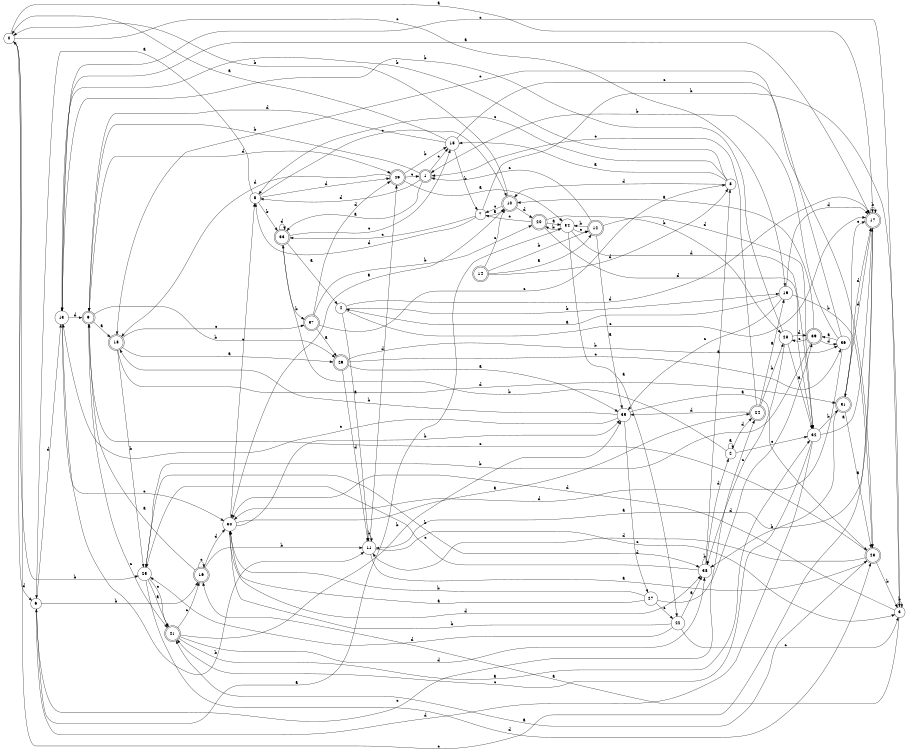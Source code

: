 digraph n32_7 {
__start0 [label="" shape="none"];

rankdir=LR;
size="8,5";

s0 [style="filled", color="black", fillcolor="white" shape="circle", label="0"];
s1 [style="rounded,filled", color="black", fillcolor="white" shape="doublecircle", label="1"];
s2 [style="filled", color="black", fillcolor="white" shape="circle", label="2"];
s3 [style="filled", color="black", fillcolor="white" shape="circle", label="3"];
s4 [style="filled", color="black", fillcolor="white" shape="circle", label="4"];
s5 [style="filled", color="black", fillcolor="white" shape="circle", label="5"];
s6 [style="filled", color="black", fillcolor="white" shape="circle", label="6"];
s7 [style="filled", color="black", fillcolor="white" shape="circle", label="7"];
s8 [style="filled", color="black", fillcolor="white" shape="circle", label="8"];
s9 [style="rounded,filled", color="black", fillcolor="white" shape="doublecircle", label="9"];
s10 [style="rounded,filled", color="black", fillcolor="white" shape="doublecircle", label="10"];
s11 [style="filled", color="black", fillcolor="white" shape="circle", label="11"];
s12 [style="rounded,filled", color="black", fillcolor="white" shape="doublecircle", label="12"];
s13 [style="filled", color="black", fillcolor="white" shape="circle", label="13"];
s14 [style="rounded,filled", color="black", fillcolor="white" shape="doublecircle", label="14"];
s15 [style="filled", color="black", fillcolor="white" shape="circle", label="15"];
s16 [style="rounded,filled", color="black", fillcolor="white" shape="doublecircle", label="16"];
s17 [style="rounded,filled", color="black", fillcolor="white" shape="doublecircle", label="17"];
s18 [style="rounded,filled", color="black", fillcolor="white" shape="doublecircle", label="18"];
s19 [style="filled", color="black", fillcolor="white" shape="circle", label="19"];
s20 [style="rounded,filled", color="black", fillcolor="white" shape="doublecircle", label="20"];
s21 [style="rounded,filled", color="black", fillcolor="white" shape="doublecircle", label="21"];
s22 [style="filled", color="black", fillcolor="white" shape="circle", label="22"];
s23 [style="rounded,filled", color="black", fillcolor="white" shape="doublecircle", label="23"];
s24 [style="rounded,filled", color="black", fillcolor="white" shape="doublecircle", label="24"];
s25 [style="filled", color="black", fillcolor="white" shape="circle", label="25"];
s26 [style="rounded,filled", color="black", fillcolor="white" shape="doublecircle", label="26"];
s27 [style="filled", color="black", fillcolor="white" shape="circle", label="27"];
s28 [style="filled", color="black", fillcolor="white" shape="circle", label="28"];
s29 [style="rounded,filled", color="black", fillcolor="white" shape="doublecircle", label="29"];
s30 [style="filled", color="black", fillcolor="white" shape="circle", label="30"];
s31 [style="rounded,filled", color="black", fillcolor="white" shape="doublecircle", label="31"];
s32 [style="filled", color="black", fillcolor="white" shape="circle", label="32"];
s33 [style="rounded,filled", color="black", fillcolor="white" shape="doublecircle", label="33"];
s34 [style="filled", color="black", fillcolor="white" shape="circle", label="34"];
s35 [style="filled", color="black", fillcolor="white" shape="circle", label="35"];
s36 [style="filled", color="black", fillcolor="white" shape="circle", label="36"];
s37 [style="rounded,filled", color="black", fillcolor="white" shape="doublecircle", label="37"];
s38 [style="filled", color="black", fillcolor="white" shape="circle", label="38"];
s39 [style="rounded,filled", color="black", fillcolor="white" shape="doublecircle", label="39"];
s0 -> s17 [label="a"];
s0 -> s25 [label="b"];
s0 -> s19 [label="c"];
s0 -> s6 [label="d"];
s1 -> s33 [label="a"];
s1 -> s9 [label="b"];
s1 -> s15 [label="c"];
s1 -> s5 [label="d"];
s2 -> s2 [label="a"];
s2 -> s33 [label="b"];
s2 -> s32 [label="c"];
s2 -> s24 [label="d"];
s3 -> s16 [label="a"];
s3 -> s3 [label="b"];
s3 -> s13 [label="c"];
s3 -> s30 [label="d"];
s4 -> s11 [label="a"];
s4 -> s19 [label="b"];
s4 -> s17 [label="c"];
s4 -> s17 [label="d"];
s5 -> s6 [label="a"];
s5 -> s33 [label="b"];
s5 -> s10 [label="c"];
s5 -> s26 [label="d"];
s6 -> s34 [label="a"];
s6 -> s16 [label="b"];
s6 -> s24 [label="c"];
s6 -> s13 [label="d"];
s7 -> s10 [label="a"];
s7 -> s3 [label="b"];
s7 -> s33 [label="c"];
s7 -> s5 [label="d"];
s8 -> s15 [label="a"];
s8 -> s13 [label="b"];
s8 -> s5 [label="c"];
s8 -> s10 [label="d"];
s9 -> s18 [label="a"];
s9 -> s29 [label="b"];
s9 -> s21 [label="c"];
s9 -> s26 [label="d"];
s10 -> s30 [label="a"];
s10 -> s0 [label="b"];
s10 -> s7 [label="c"];
s10 -> s20 [label="d"];
s11 -> s23 [label="a"];
s11 -> s11 [label="b"];
s11 -> s3 [label="c"];
s11 -> s26 [label="d"];
s12 -> s35 [label="a"];
s12 -> s34 [label="b"];
s12 -> s1 [label="c"];
s12 -> s32 [label="d"];
s13 -> s17 [label="a"];
s13 -> s11 [label="b"];
s13 -> s30 [label="c"];
s13 -> s9 [label="d"];
s14 -> s12 [label="a"];
s14 -> s12 [label="b"];
s14 -> s10 [label="c"];
s14 -> s8 [label="d"];
s15 -> s0 [label="a"];
s15 -> s7 [label="b"];
s15 -> s23 [label="c"];
s15 -> s9 [label="d"];
s16 -> s9 [label="a"];
s16 -> s11 [label="b"];
s16 -> s16 [label="c"];
s16 -> s30 [label="d"];
s17 -> s11 [label="a"];
s17 -> s17 [label="b"];
s17 -> s0 [label="c"];
s17 -> s31 [label="d"];
s18 -> s29 [label="a"];
s18 -> s25 [label="b"];
s18 -> s37 [label="c"];
s18 -> s31 [label="d"];
s19 -> s4 [label="a"];
s19 -> s23 [label="b"];
s19 -> s35 [label="c"];
s19 -> s17 [label="d"];
s20 -> s34 [label="a"];
s20 -> s28 [label="b"];
s20 -> s7 [label="c"];
s20 -> s32 [label="d"];
s21 -> s32 [label="a"];
s21 -> s35 [label="b"];
s21 -> s16 [label="c"];
s21 -> s38 [label="d"];
s22 -> s38 [label="a"];
s22 -> s30 [label="b"];
s22 -> s3 [label="c"];
s22 -> s25 [label="d"];
s23 -> s21 [label="a"];
s23 -> s3 [label="b"];
s23 -> s9 [label="c"];
s23 -> s11 [label="d"];
s24 -> s19 [label="a"];
s24 -> s28 [label="b"];
s24 -> s1 [label="c"];
s24 -> s35 [label="d"];
s25 -> s21 [label="a"];
s25 -> s38 [label="b"];
s25 -> s21 [label="c"];
s25 -> s23 [label="d"];
s26 -> s34 [label="a"];
s26 -> s15 [label="b"];
s26 -> s1 [label="c"];
s26 -> s18 [label="d"];
s27 -> s30 [label="a"];
s27 -> s30 [label="b"];
s27 -> s22 [label="c"];
s27 -> s39 [label="d"];
s28 -> s32 [label="a"];
s28 -> s13 [label="b"];
s28 -> s38 [label="c"];
s28 -> s39 [label="d"];
s29 -> s35 [label="a"];
s29 -> s36 [label="b"];
s29 -> s36 [label="c"];
s29 -> s11 [label="d"];
s30 -> s24 [label="a"];
s30 -> s35 [label="b"];
s30 -> s5 [label="c"];
s30 -> s38 [label="d"];
s31 -> s23 [label="a"];
s31 -> s38 [label="b"];
s31 -> s17 [label="c"];
s31 -> s17 [label="d"];
s32 -> s17 [label="a"];
s32 -> s31 [label="b"];
s32 -> s21 [label="c"];
s32 -> s6 [label="d"];
s33 -> s4 [label="a"];
s33 -> s37 [label="b"];
s33 -> s15 [label="c"];
s33 -> s33 [label="d"];
s34 -> s22 [label="a"];
s34 -> s20 [label="b"];
s34 -> s12 [label="c"];
s34 -> s32 [label="d"];
s35 -> s23 [label="a"];
s35 -> s18 [label="b"];
s35 -> s13 [label="c"];
s35 -> s27 [label="d"];
s36 -> s39 [label="a"];
s36 -> s1 [label="b"];
s36 -> s18 [label="c"];
s36 -> s30 [label="d"];
s37 -> s29 [label="a"];
s37 -> s20 [label="b"];
s37 -> s8 [label="c"];
s37 -> s26 [label="d"];
s38 -> s8 [label="a"];
s38 -> s38 [label="b"];
s38 -> s25 [label="c"];
s38 -> s2 [label="d"];
s39 -> s10 [label="a"];
s39 -> s25 [label="b"];
s39 -> s28 [label="c"];
s39 -> s36 [label="d"];

}